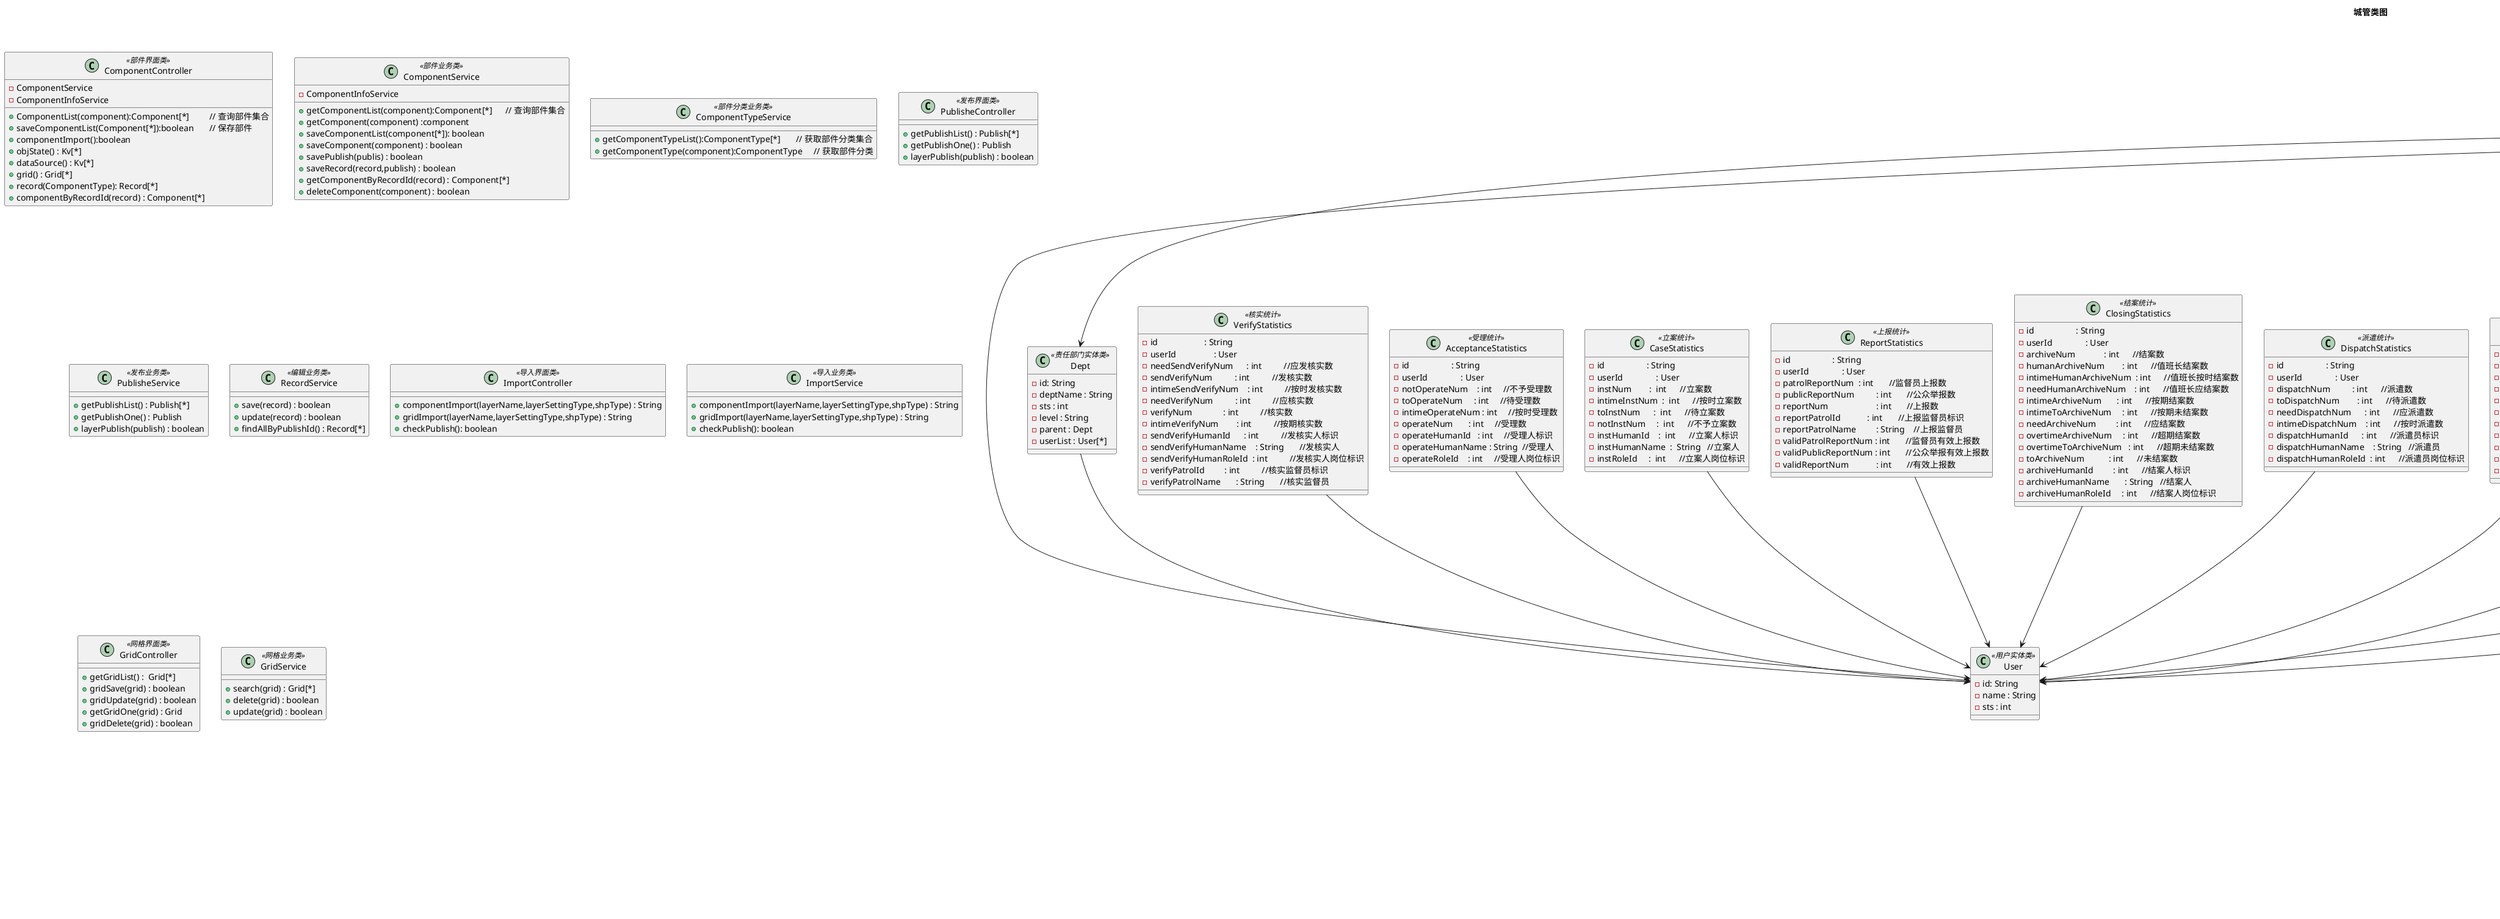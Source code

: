 @startuml
title 城管类图
class User <<用户实体类>>{
    -id: String
    -name : String
    -sts : int
}

class Dept<<责任部门实体类>>{
    -id: String
    -deptName : String
    -sts : int
    -level : String
    -parent : Dept
    -userList : User[*]
}

class Grid<<网格实体类>>{
    -id: String
    -gridCode : String
    -gridName : String
    -remark : String
    -kv : Kv    //代表所属区域
    -area : String
    -initialDate : date
    -terminationDate : date
    -sts : int
    -dept : Dept
    -user : User
    -release : Release
    -record : Record
    -publish : Publish
}

class Component<<部件实体类>>{
    -id: String
    -eventType : EventType
    -componentInfo : ComponentInfo
    -sts : int  // 用于记录该部件删除
    -publish : Publish
    -record : Record
}


class ComponentInfo<<部件信息实体类>>{
    -id : String
    -objId : String
    -objName : String
    -mainDeptCode : String
    -mainDept : String
    -ownershipDeptCode : String
    -ownershipDeptName : String
    -maintenanceDeptCode : String
    -maintenanceDeptName  : String
    -bgid : Grid
    -objState : Kv
    -initialDate : date
    -changeDate : date
    -dataSource : Kv
    -note : String
}

class Publish<<发布实体类>>{
    -id : String
    -name : String
    -layerId : String     //图层ID:当发布后GIS平台将把该图层ID返回城管中，城管再次添加元素可以找到对应GIS平台的哪个图层
    -url : String         //GIS平台提供的发布的图层地址
    -kv : Kv              //类型：编辑的是部件、网格。
    -sts : int            //状态：用于判断是发布、未发布状态
    -user : User          //用于记录谁发布的
    -eventType : EventType
}
class Record<<编辑实体类>>{
    -id : String
    -coordinate : String  //坐标
    -user : User
    -publish : Publish
    -sts : int //判断该记录是编辑中、发布
}

class Kv<<Kv实体类>>{
    -id : String
    -tableName : String
    -fieldName : String
    -value : String
    -sts : int
}

class Event<<案件实体类>>{
    -id : String
    -eventCode : String
    -eventTypeId : EventType     //分类id
    -conditionId : EventCondition
    -describe : String
    -gridId : Grid
    -location : String
    -User : User
    -phone : int
    -eventSource : Kv
    -x : double
    -y : double
    -taskId : String
    -timeLimit : TimeLimit
    -sts       : int             // 时间状态     未处理、处理中、关单
    -recTypeId : EventType       //问题类型     事件   部件
    -region : Kv    //区域
    -eventSate : Kv  // 案件状态
    -recTypeId : Kv  // 案件类型
    -eventCondition : EventCondition
}

class EventType<<分类实体类>>{
    -id
    -eventTypeCode
    -eventTypeId
    -eventTypeName
    -mainTypeId
    -mainTypeName
    -subTypeId
    -subTypeName
}

class EventFile<<事件附件实体类>>{
    -id : String
    -fileName : String
    -eventId : Event
    -fileType ：int
}
class EventCondition<<立案条件实体类>>{
    -id : String
    -conditionValue : String
    -eventTypeId : EventType
}

class DeptTimeLimit<<专业部门时限实体类>>{
    -id : String
    -eventTypeId : EventType
    -level : Kv
    -timeLimit : int     //时限
}

class ProcessTimeLimit<<流程时限实体类>>{
    -id : String
    -taskName : String
    -level : Kv
    -timeLimit : int     //时限
}

class EventPhase<<流转记录实体类>>{
    -id : String
    -eventId : Event
    -userId : User
    -taskId : String             //流程图实例id  (步骤)
    -taskName : String           //流程名
    -opinions : String           //处理意见
    -eventFileId : EventFile     //附件
    -starTime : date
    -endTime  : date
    -deptTimeLimit  :  DeptTimeLimit
    -processTimeLimit  :  ProcessTimeLimit
}

class EventTime<<案件时间记录实体类>>{
    -id : String
    -eventId : Event
    -creatTime : Date           //上报时间
    -operateTime : Date         //受理时间
    -instTime : Date            //立案时间
    -dispatchTime : Date        //派遣时间
    -archiveTime : Date         //结案时间
    -cancleTime : Date          //作废时间
    -sendVerifyTime : Date      //发核实时间
    -sendCheckTime : Date       //发核查时间
    -verifyTime  : Date         //核实时间
    -checkTime : Date           //核查时间
    -disposeBeginTime : Date    //处置开始时间
    -disposeDeadline : Date     //处置截至时间
    -disposeEndTime : Date      //处置结束时间
    -superviseTime : Date       //督查时间
}

class ReportStatistics<<上报统计>>{
    -id                   : String
    -userId               : User
    -patrolReportNum	  : int       //监督员上报数
    -publicReportNum	  : int       //公众举报数
    -reportNum			  : int       //上报数
    -reportPatrolId	      : int       //上报监督员标识
    -reportPatrolName	  : String    //上报监督员
    -validPatrolReportNum : int       //监督员有效上报数
    -validPublicReportNum : int       //公众举报有效上报数
    -validReportNum		  : int       //有效上报数
}

class VerifyStatistics<<核实统计>>{
    -id                     : String
    -userId                 : User
    -needSendVerifyNum      : int          //应发核实数               
    -sendVerifyNum          : int          //发核实数
    -intimeSendVerifyNum    : int          //按时发核实数
    -needVerifyNum          : int          //应核实数
    -verifyNum              : int          //核实数
    -intimeVerifyNum        : int          //按期核实数
    -sendVerifyHumanId      : int          //发核实人标识
    -sendVerifyHumanName    : String       //发核实人
    -sendVerifyHumanRoleId  : int          //发核实人岗位标识
    -verifyPatrolId         : int          //核实监督员标识
    -verifyPatrolName       : String       //核实监督员
}

class AcceptanceStatistics<<受理统计>>{
    -id                   : String
    -userId               : User
    -notOperateNum    : int     //不予受理数
    -toOperateNum     : int     //待受理数
    -intimeOperateNum : int     //按时受理数
    -operateNum       : int     //受理数
    -operateHumanId   : int     //受理人标识
    -operateHumanName : String  //受理人
    -operateRoleId    : int     //受理人岗位标识

}
class CaseStatistics<<立案统计>>{
    -id                   : String
    -userId               : User
    -instNum        :  int      //立案数
    -intimeInstNum  :  int      //按时立案数
    -toInstNum      :  int      //待立案数
    -notInstNum     :  int      //不予立案数
    -instHumanId    :  int      //立案人标识
    -instHumanName  :  String   //立案人
    -instRoleId     :  int      //立案人岗位标识
}
class DispatchStatistics<<派遣统计>>{
    -id                   : String
    -userId               : User
    -dispatchNum          : int      //派遣数         
    -toDispatchNum        : int      //待派遣数       
    -needDispatchNum      : int      //应派遣数       
    -intimeDispatchNum    : int      //按时派遣数     
    -dispatchHumanId      : int      //派遣员标识     
    -dispatchHumanName    : String   //派遣员         
    -dispatchHumanRoleId  : int      //派遣员岗位标识 
}
class DisposalStatistics<<处置统计>>{
    -id                   : String
    -userId               : User
    -disposeNum              : int      //处置数         
    -needDisposeNum          : int      //应处置数       
    -intimeDisposeNum        : int      //按时处置数     
    -overtimeToDisposeNum    : int      //超时未处置数   
    -overtimeDisposeNum      : int      //超时处置数     
    -toDisposeNum            : int      //未处置数       
    -disposeOpinion          : text     //处置意见       
    -disposeUnitId           : int      //处置部门标识   
    -disposeUnitName         : String   //处置部门   
}
class InspectionStatistics<<督查统计>>{
    -id                   : String
    -userId               : User
    -intimeSuperviseNum    : int      //按时督查数   	
    -needSuperviseNum      : int      //应督查数   		
    -superviseNum          : int      //督查数    		
    -toSuperviseNum        : int      //待督查数   		
    -superviseHumanId      : int      //督查人标识   	
    -superviseHumanName    : String   //督查人    		
    -superviseHumanRoleId  : int      //督查人岗位标识  
}
class VerificationStatistics<<核查统计>>{
    -id                   : String
    -userId               : User
    -checkNum              : int      //核查数            
    -needCheckNum          : int      //应核查数          
    -intimeCheckNum        : int      //按时核查数        
    -intimeSendCheckNum    : int      //按时发核查数      
    -sendCheckNum          : int      //发核查数          
    -needSendCheckNum      : int      //应发核查数        
    -checkTransNum         : int      //核查批转数        
    -checkPatrolId         : int      //核查监督员标识    
    -checkPatrolName       : String   //核查监督员        
    -checkTransHumanId     : int      //核查受理员标识    
    -checkTransHumanName   : String   //核查受理员        
    -checkTransHumanRoleId : int      //核查受理员岗位标识
    -checkTransTime        : datet    //核查批转时间      
    -sendCheckHumanId      : int      //发核查人标识      
    -sendCheckHumanName    : int      //发核查人          
    -sendCheckHumanRoleId  : int      //发核查人岗位标识  
}
class ClosingStatistics<<结案统计>>{
    -id                   : String
    -userId               : User
    -archiveNum             : int      //结案数          
    -humanArchiveNum        : int      //值班长结案数    
    -intimeHumanArchiveNum  : int      //值班长按时结案数
    -needHumanArchiveNum    : int      //值班长应结案数  
    -intimeArchiveNum       : int      //按期结案数      
    -intimeToArchiveNum     : int      //按期未结案数    
    -needArchiveNum         : int      //应结案数        
    -overtimeArchiveNum     : int      //超期结案数      
    -overtimeToArchiveNum   : int      //超期未结案数    
    -toArchiveNum           : int      //未结案数        
    -archiveHumanId         : int      //结案人标识      
    -archiveHumanName       : String   //结案人          
    -archiveHumanRoleId     : int      //结案人岗位标识  

}
class VoidStatistics<<作废统计>>{
    -id                   : String
    -userId               : User
    -cancelNum      :  int       //作废数       
    -cancelOpinion  :  text      //作废意见     
    -hangNum        :  int       //挂账数       
    -hisHangNum     :  int       //历史挂账数   
    -postponeNum    :  int       //延期数       
    -reworkNum      :  int       //返工数       
    -multiReworkNum :  int       //返工次数     
    -displayStyleId :  int       //显示类型标识 
    -shuffleNum     :  int       //推诿数       
}














class ComponentController<<部件界面类>>{
    -ComponentService
    -ComponentInfoService
    +ComponentList(component):Component[*]         // 查询部件集合
    +saveComponentList(Component[*]):boolean       // 保存部件
    +componentImport():boolean
    +objState() : Kv[*]
    +dataSource() : Kv[*]
    +grid() : Grid[*]
    +record(ComponentType): Record[*]
    +componentByRecordId(record) : Component[*]
}

class ComponentService<<部件业务类>>{
    -ComponentInfoService
    +getComponentList(component):Component[*]      // 查询部件集合
    +getComponent(component) :component
    +saveComponentList(component[*]): boolean
    +saveComponent(component) : boolean
    +savePublish(publis) : boolean
    +saveRecord(record,publish) : boolean
    +getComponentByRecordId(record) : Component[*]
    +deleteComponent(component) : boolean
}
class ComponentTypeService<<部件分类业务类>>{
    +getComponentTypeList():ComponentType[*]       // 获取部件分类集合
    +getComponentType(component):ComponentType     // 获取部件分类
}

class PublisheController<<发布界面类>>{
    +getPublishList() : Publish[*]
    +getPublishOne() : Publish
    +layerPublish(publish) : boolean
}
class PublisheService<<发布业务类>>{
    +getPublishList() : Publish[*]
    +getPublishOne() : Publish
    +layerPublish(publish) : boolean
}

class RecordService<<编辑业务类>>{
    +save(record) : boolean
    +update(record) : boolean
    +findAllByPublishId() : Record[*]
}
class ImportController<<导入界面类>>{
    +componentImport(layerName,layerSettingType,shpType) : String
    +gridImport(layerName,layerSettingType,shpType) : String
    +checkPublish(): boolean
}
class ImportService<<导入业务类>>{
    +componentImport(layerName,layerSettingType,shpType) : String
    +gridImport(layerName,layerSettingType,shpType) : String
    +checkPublish(): boolean
}

class GridController<<网格界面类>>{
    +getGridList() :  Grid[*]
    +gridSave(grid) : boolean
    +gridUpdate(grid) : boolean
    +getGridOne(grid) : Grid
    +gridDelete(grid) : boolean
}

class GridService<<网格业务类>>{
    +search(grid) : Grid[*]
    +delete(grid) : boolean
    +update(grid) : boolean

}






Dept --> User
Grid --> User
Grid --> Dept
Grid --> Record
Grid --> Publish
Grid --|> Kv
Component --> ComponentInfo
Component --> Record
Component --> Publish
ComponentInfo --|> Kv
Publish --> Record
Publish --|> Kv
Event --> EventType
Event --> EventCondition
Event --|> Kv
Event --|> EventTime
Event --|> EventPhase
EventType -->  DeptTimeLimit
EventPhase --> DeptTimeLimit 
EventPhase --> ProcessTimeLimit 
EventPhase --> EventFile
ReportStatistics --> User
VerifyStatistics --> User
AcceptanceStatistics --> User
CaseStatistics --> User
DispatchStatistics --> User
DisposalStatistics --> User
InspectionStatistics --> User
VerificationStatistics --> User
ClosingStatistics --> User
VoidStatistics --> User






' ComponentController --> ComponentService
' PublisheController --> PublisheService
' ImportController --> ImportService
' GridController --> GridService


' GridService --> RecordService
' GridService --> KVService
' GridService --> UserService
' PublishService --> RecordService
' PublishService --> GridService
' ComponentService --> PublishService
' ComponentService --> RecordService



' ComponentService ..> Component
' PublisheService ..> Publish
' RecordService ..> Record




@enduml